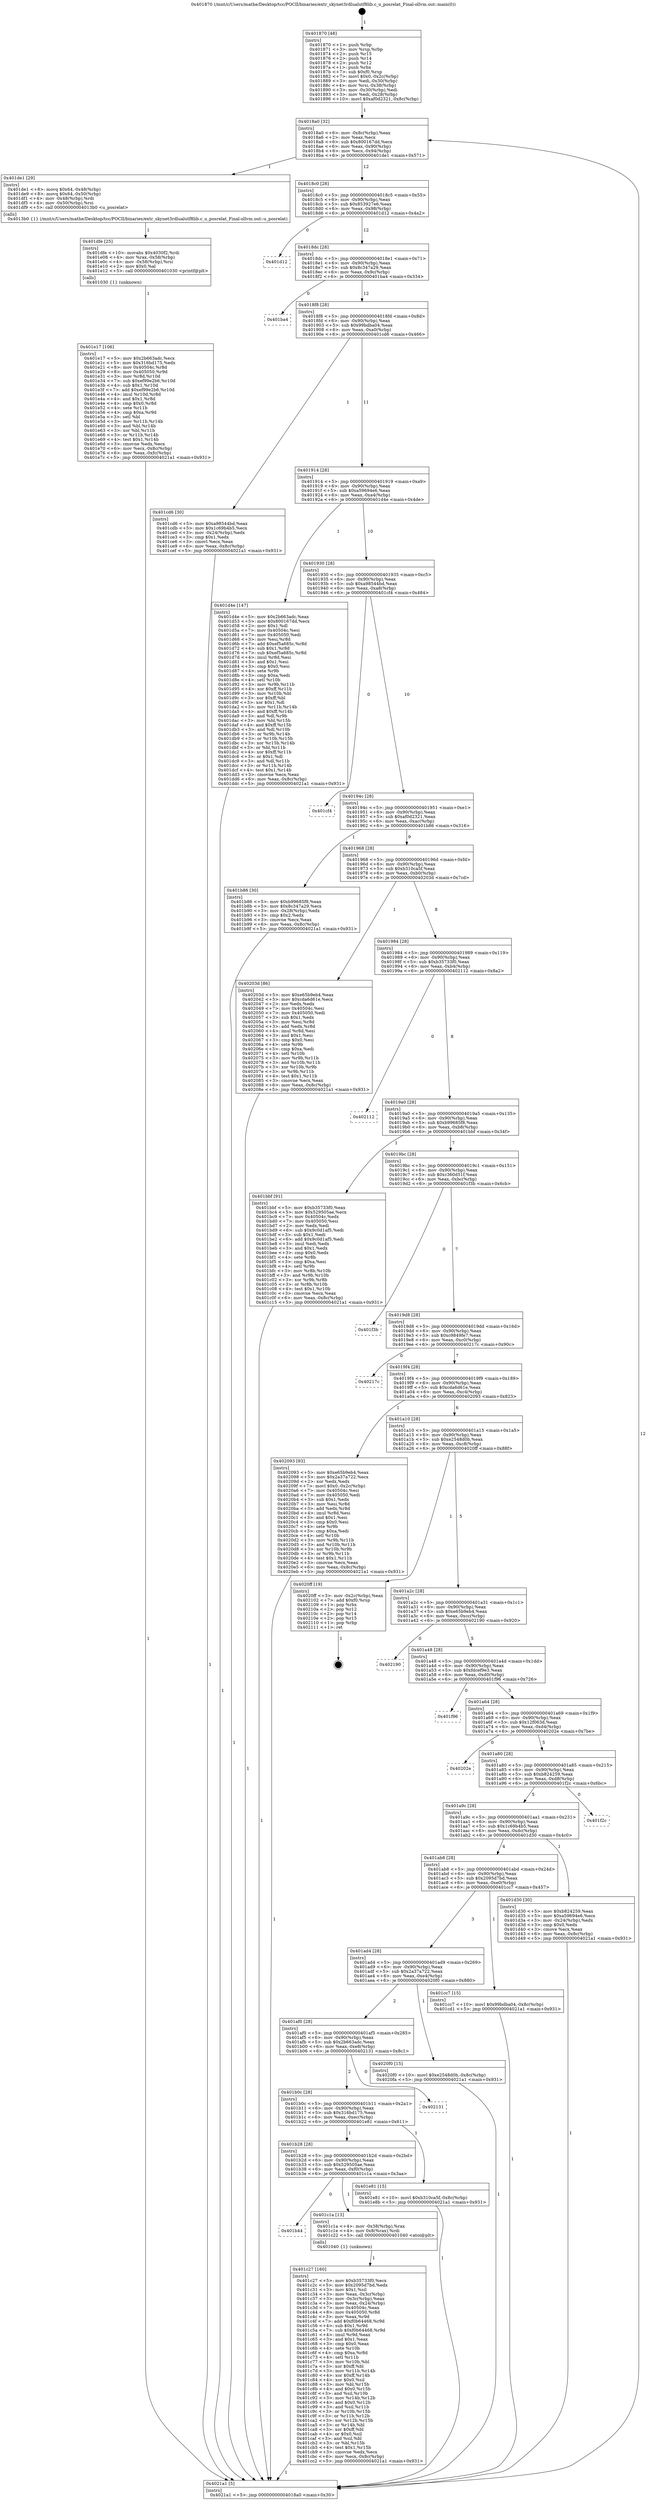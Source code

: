 digraph "0x401870" {
  label = "0x401870 (/mnt/c/Users/mathe/Desktop/tcc/POCII/binaries/extr_skynet3rdlualutf8lib.c_u_posrelat_Final-ollvm.out::main(0))"
  labelloc = "t"
  node[shape=record]

  Entry [label="",width=0.3,height=0.3,shape=circle,fillcolor=black,style=filled]
  "0x4018a0" [label="{
     0x4018a0 [32]\l
     | [instrs]\l
     &nbsp;&nbsp;0x4018a0 \<+6\>: mov -0x8c(%rbp),%eax\l
     &nbsp;&nbsp;0x4018a6 \<+2\>: mov %eax,%ecx\l
     &nbsp;&nbsp;0x4018a8 \<+6\>: sub $0x800167dd,%ecx\l
     &nbsp;&nbsp;0x4018ae \<+6\>: mov %eax,-0x90(%rbp)\l
     &nbsp;&nbsp;0x4018b4 \<+6\>: mov %ecx,-0x94(%rbp)\l
     &nbsp;&nbsp;0x4018ba \<+6\>: je 0000000000401de1 \<main+0x571\>\l
  }"]
  "0x401de1" [label="{
     0x401de1 [29]\l
     | [instrs]\l
     &nbsp;&nbsp;0x401de1 \<+8\>: movq $0x64,-0x48(%rbp)\l
     &nbsp;&nbsp;0x401de9 \<+8\>: movq $0x64,-0x50(%rbp)\l
     &nbsp;&nbsp;0x401df1 \<+4\>: mov -0x48(%rbp),%rdi\l
     &nbsp;&nbsp;0x401df5 \<+4\>: mov -0x50(%rbp),%rsi\l
     &nbsp;&nbsp;0x401df9 \<+5\>: call 00000000004013b0 \<u_posrelat\>\l
     | [calls]\l
     &nbsp;&nbsp;0x4013b0 \{1\} (/mnt/c/Users/mathe/Desktop/tcc/POCII/binaries/extr_skynet3rdlualutf8lib.c_u_posrelat_Final-ollvm.out::u_posrelat)\l
  }"]
  "0x4018c0" [label="{
     0x4018c0 [28]\l
     | [instrs]\l
     &nbsp;&nbsp;0x4018c0 \<+5\>: jmp 00000000004018c5 \<main+0x55\>\l
     &nbsp;&nbsp;0x4018c5 \<+6\>: mov -0x90(%rbp),%eax\l
     &nbsp;&nbsp;0x4018cb \<+5\>: sub $0x853927e6,%eax\l
     &nbsp;&nbsp;0x4018d0 \<+6\>: mov %eax,-0x98(%rbp)\l
     &nbsp;&nbsp;0x4018d6 \<+6\>: je 0000000000401d12 \<main+0x4a2\>\l
  }"]
  Exit [label="",width=0.3,height=0.3,shape=circle,fillcolor=black,style=filled,peripheries=2]
  "0x401d12" [label="{
     0x401d12\l
  }", style=dashed]
  "0x4018dc" [label="{
     0x4018dc [28]\l
     | [instrs]\l
     &nbsp;&nbsp;0x4018dc \<+5\>: jmp 00000000004018e1 \<main+0x71\>\l
     &nbsp;&nbsp;0x4018e1 \<+6\>: mov -0x90(%rbp),%eax\l
     &nbsp;&nbsp;0x4018e7 \<+5\>: sub $0x8c347a29,%eax\l
     &nbsp;&nbsp;0x4018ec \<+6\>: mov %eax,-0x9c(%rbp)\l
     &nbsp;&nbsp;0x4018f2 \<+6\>: je 0000000000401ba4 \<main+0x334\>\l
  }"]
  "0x401e17" [label="{
     0x401e17 [106]\l
     | [instrs]\l
     &nbsp;&nbsp;0x401e17 \<+5\>: mov $0x2b663adc,%ecx\l
     &nbsp;&nbsp;0x401e1c \<+5\>: mov $0x316bd175,%edx\l
     &nbsp;&nbsp;0x401e21 \<+8\>: mov 0x40504c,%r8d\l
     &nbsp;&nbsp;0x401e29 \<+8\>: mov 0x405050,%r9d\l
     &nbsp;&nbsp;0x401e31 \<+3\>: mov %r8d,%r10d\l
     &nbsp;&nbsp;0x401e34 \<+7\>: sub $0xef99e2b6,%r10d\l
     &nbsp;&nbsp;0x401e3b \<+4\>: sub $0x1,%r10d\l
     &nbsp;&nbsp;0x401e3f \<+7\>: add $0xef99e2b6,%r10d\l
     &nbsp;&nbsp;0x401e46 \<+4\>: imul %r10d,%r8d\l
     &nbsp;&nbsp;0x401e4a \<+4\>: and $0x1,%r8d\l
     &nbsp;&nbsp;0x401e4e \<+4\>: cmp $0x0,%r8d\l
     &nbsp;&nbsp;0x401e52 \<+4\>: sete %r11b\l
     &nbsp;&nbsp;0x401e56 \<+4\>: cmp $0xa,%r9d\l
     &nbsp;&nbsp;0x401e5a \<+3\>: setl %bl\l
     &nbsp;&nbsp;0x401e5d \<+3\>: mov %r11b,%r14b\l
     &nbsp;&nbsp;0x401e60 \<+3\>: and %bl,%r14b\l
     &nbsp;&nbsp;0x401e63 \<+3\>: xor %bl,%r11b\l
     &nbsp;&nbsp;0x401e66 \<+3\>: or %r11b,%r14b\l
     &nbsp;&nbsp;0x401e69 \<+4\>: test $0x1,%r14b\l
     &nbsp;&nbsp;0x401e6d \<+3\>: cmovne %edx,%ecx\l
     &nbsp;&nbsp;0x401e70 \<+6\>: mov %ecx,-0x8c(%rbp)\l
     &nbsp;&nbsp;0x401e76 \<+6\>: mov %eax,-0xfc(%rbp)\l
     &nbsp;&nbsp;0x401e7c \<+5\>: jmp 00000000004021a1 \<main+0x931\>\l
  }"]
  "0x401ba4" [label="{
     0x401ba4\l
  }", style=dashed]
  "0x4018f8" [label="{
     0x4018f8 [28]\l
     | [instrs]\l
     &nbsp;&nbsp;0x4018f8 \<+5\>: jmp 00000000004018fd \<main+0x8d\>\l
     &nbsp;&nbsp;0x4018fd \<+6\>: mov -0x90(%rbp),%eax\l
     &nbsp;&nbsp;0x401903 \<+5\>: sub $0x99bdba04,%eax\l
     &nbsp;&nbsp;0x401908 \<+6\>: mov %eax,-0xa0(%rbp)\l
     &nbsp;&nbsp;0x40190e \<+6\>: je 0000000000401cd6 \<main+0x466\>\l
  }"]
  "0x401dfe" [label="{
     0x401dfe [25]\l
     | [instrs]\l
     &nbsp;&nbsp;0x401dfe \<+10\>: movabs $0x4030f2,%rdi\l
     &nbsp;&nbsp;0x401e08 \<+4\>: mov %rax,-0x58(%rbp)\l
     &nbsp;&nbsp;0x401e0c \<+4\>: mov -0x58(%rbp),%rsi\l
     &nbsp;&nbsp;0x401e10 \<+2\>: mov $0x0,%al\l
     &nbsp;&nbsp;0x401e12 \<+5\>: call 0000000000401030 \<printf@plt\>\l
     | [calls]\l
     &nbsp;&nbsp;0x401030 \{1\} (unknown)\l
  }"]
  "0x401cd6" [label="{
     0x401cd6 [30]\l
     | [instrs]\l
     &nbsp;&nbsp;0x401cd6 \<+5\>: mov $0xa98544bd,%eax\l
     &nbsp;&nbsp;0x401cdb \<+5\>: mov $0x1c69b4b5,%ecx\l
     &nbsp;&nbsp;0x401ce0 \<+3\>: mov -0x24(%rbp),%edx\l
     &nbsp;&nbsp;0x401ce3 \<+3\>: cmp $0x1,%edx\l
     &nbsp;&nbsp;0x401ce6 \<+3\>: cmovl %ecx,%eax\l
     &nbsp;&nbsp;0x401ce9 \<+6\>: mov %eax,-0x8c(%rbp)\l
     &nbsp;&nbsp;0x401cef \<+5\>: jmp 00000000004021a1 \<main+0x931\>\l
  }"]
  "0x401914" [label="{
     0x401914 [28]\l
     | [instrs]\l
     &nbsp;&nbsp;0x401914 \<+5\>: jmp 0000000000401919 \<main+0xa9\>\l
     &nbsp;&nbsp;0x401919 \<+6\>: mov -0x90(%rbp),%eax\l
     &nbsp;&nbsp;0x40191f \<+5\>: sub $0xa59694e6,%eax\l
     &nbsp;&nbsp;0x401924 \<+6\>: mov %eax,-0xa4(%rbp)\l
     &nbsp;&nbsp;0x40192a \<+6\>: je 0000000000401d4e \<main+0x4de\>\l
  }"]
  "0x401c27" [label="{
     0x401c27 [160]\l
     | [instrs]\l
     &nbsp;&nbsp;0x401c27 \<+5\>: mov $0xb35733f0,%ecx\l
     &nbsp;&nbsp;0x401c2c \<+5\>: mov $0x2095d7bd,%edx\l
     &nbsp;&nbsp;0x401c31 \<+3\>: mov $0x1,%sil\l
     &nbsp;&nbsp;0x401c34 \<+3\>: mov %eax,-0x3c(%rbp)\l
     &nbsp;&nbsp;0x401c37 \<+3\>: mov -0x3c(%rbp),%eax\l
     &nbsp;&nbsp;0x401c3a \<+3\>: mov %eax,-0x24(%rbp)\l
     &nbsp;&nbsp;0x401c3d \<+7\>: mov 0x40504c,%eax\l
     &nbsp;&nbsp;0x401c44 \<+8\>: mov 0x405050,%r8d\l
     &nbsp;&nbsp;0x401c4c \<+3\>: mov %eax,%r9d\l
     &nbsp;&nbsp;0x401c4f \<+7\>: add $0xf0b64468,%r9d\l
     &nbsp;&nbsp;0x401c56 \<+4\>: sub $0x1,%r9d\l
     &nbsp;&nbsp;0x401c5a \<+7\>: sub $0xf0b64468,%r9d\l
     &nbsp;&nbsp;0x401c61 \<+4\>: imul %r9d,%eax\l
     &nbsp;&nbsp;0x401c65 \<+3\>: and $0x1,%eax\l
     &nbsp;&nbsp;0x401c68 \<+3\>: cmp $0x0,%eax\l
     &nbsp;&nbsp;0x401c6b \<+4\>: sete %r10b\l
     &nbsp;&nbsp;0x401c6f \<+4\>: cmp $0xa,%r8d\l
     &nbsp;&nbsp;0x401c73 \<+4\>: setl %r11b\l
     &nbsp;&nbsp;0x401c77 \<+3\>: mov %r10b,%bl\l
     &nbsp;&nbsp;0x401c7a \<+3\>: xor $0xff,%bl\l
     &nbsp;&nbsp;0x401c7d \<+3\>: mov %r11b,%r14b\l
     &nbsp;&nbsp;0x401c80 \<+4\>: xor $0xff,%r14b\l
     &nbsp;&nbsp;0x401c84 \<+4\>: xor $0x0,%sil\l
     &nbsp;&nbsp;0x401c88 \<+3\>: mov %bl,%r15b\l
     &nbsp;&nbsp;0x401c8b \<+4\>: and $0x0,%r15b\l
     &nbsp;&nbsp;0x401c8f \<+3\>: and %sil,%r10b\l
     &nbsp;&nbsp;0x401c92 \<+3\>: mov %r14b,%r12b\l
     &nbsp;&nbsp;0x401c95 \<+4\>: and $0x0,%r12b\l
     &nbsp;&nbsp;0x401c99 \<+3\>: and %sil,%r11b\l
     &nbsp;&nbsp;0x401c9c \<+3\>: or %r10b,%r15b\l
     &nbsp;&nbsp;0x401c9f \<+3\>: or %r11b,%r12b\l
     &nbsp;&nbsp;0x401ca2 \<+3\>: xor %r12b,%r15b\l
     &nbsp;&nbsp;0x401ca5 \<+3\>: or %r14b,%bl\l
     &nbsp;&nbsp;0x401ca8 \<+3\>: xor $0xff,%bl\l
     &nbsp;&nbsp;0x401cab \<+4\>: or $0x0,%sil\l
     &nbsp;&nbsp;0x401caf \<+3\>: and %sil,%bl\l
     &nbsp;&nbsp;0x401cb2 \<+3\>: or %bl,%r15b\l
     &nbsp;&nbsp;0x401cb5 \<+4\>: test $0x1,%r15b\l
     &nbsp;&nbsp;0x401cb9 \<+3\>: cmovne %edx,%ecx\l
     &nbsp;&nbsp;0x401cbc \<+6\>: mov %ecx,-0x8c(%rbp)\l
     &nbsp;&nbsp;0x401cc2 \<+5\>: jmp 00000000004021a1 \<main+0x931\>\l
  }"]
  "0x401d4e" [label="{
     0x401d4e [147]\l
     | [instrs]\l
     &nbsp;&nbsp;0x401d4e \<+5\>: mov $0x2b663adc,%eax\l
     &nbsp;&nbsp;0x401d53 \<+5\>: mov $0x800167dd,%ecx\l
     &nbsp;&nbsp;0x401d58 \<+2\>: mov $0x1,%dl\l
     &nbsp;&nbsp;0x401d5a \<+7\>: mov 0x40504c,%esi\l
     &nbsp;&nbsp;0x401d61 \<+7\>: mov 0x405050,%edi\l
     &nbsp;&nbsp;0x401d68 \<+3\>: mov %esi,%r8d\l
     &nbsp;&nbsp;0x401d6b \<+7\>: add $0xef5a685c,%r8d\l
     &nbsp;&nbsp;0x401d72 \<+4\>: sub $0x1,%r8d\l
     &nbsp;&nbsp;0x401d76 \<+7\>: sub $0xef5a685c,%r8d\l
     &nbsp;&nbsp;0x401d7d \<+4\>: imul %r8d,%esi\l
     &nbsp;&nbsp;0x401d81 \<+3\>: and $0x1,%esi\l
     &nbsp;&nbsp;0x401d84 \<+3\>: cmp $0x0,%esi\l
     &nbsp;&nbsp;0x401d87 \<+4\>: sete %r9b\l
     &nbsp;&nbsp;0x401d8b \<+3\>: cmp $0xa,%edi\l
     &nbsp;&nbsp;0x401d8e \<+4\>: setl %r10b\l
     &nbsp;&nbsp;0x401d92 \<+3\>: mov %r9b,%r11b\l
     &nbsp;&nbsp;0x401d95 \<+4\>: xor $0xff,%r11b\l
     &nbsp;&nbsp;0x401d99 \<+3\>: mov %r10b,%bl\l
     &nbsp;&nbsp;0x401d9c \<+3\>: xor $0xff,%bl\l
     &nbsp;&nbsp;0x401d9f \<+3\>: xor $0x1,%dl\l
     &nbsp;&nbsp;0x401da2 \<+3\>: mov %r11b,%r14b\l
     &nbsp;&nbsp;0x401da5 \<+4\>: and $0xff,%r14b\l
     &nbsp;&nbsp;0x401da9 \<+3\>: and %dl,%r9b\l
     &nbsp;&nbsp;0x401dac \<+3\>: mov %bl,%r15b\l
     &nbsp;&nbsp;0x401daf \<+4\>: and $0xff,%r15b\l
     &nbsp;&nbsp;0x401db3 \<+3\>: and %dl,%r10b\l
     &nbsp;&nbsp;0x401db6 \<+3\>: or %r9b,%r14b\l
     &nbsp;&nbsp;0x401db9 \<+3\>: or %r10b,%r15b\l
     &nbsp;&nbsp;0x401dbc \<+3\>: xor %r15b,%r14b\l
     &nbsp;&nbsp;0x401dbf \<+3\>: or %bl,%r11b\l
     &nbsp;&nbsp;0x401dc2 \<+4\>: xor $0xff,%r11b\l
     &nbsp;&nbsp;0x401dc6 \<+3\>: or $0x1,%dl\l
     &nbsp;&nbsp;0x401dc9 \<+3\>: and %dl,%r11b\l
     &nbsp;&nbsp;0x401dcc \<+3\>: or %r11b,%r14b\l
     &nbsp;&nbsp;0x401dcf \<+4\>: test $0x1,%r14b\l
     &nbsp;&nbsp;0x401dd3 \<+3\>: cmovne %ecx,%eax\l
     &nbsp;&nbsp;0x401dd6 \<+6\>: mov %eax,-0x8c(%rbp)\l
     &nbsp;&nbsp;0x401ddc \<+5\>: jmp 00000000004021a1 \<main+0x931\>\l
  }"]
  "0x401930" [label="{
     0x401930 [28]\l
     | [instrs]\l
     &nbsp;&nbsp;0x401930 \<+5\>: jmp 0000000000401935 \<main+0xc5\>\l
     &nbsp;&nbsp;0x401935 \<+6\>: mov -0x90(%rbp),%eax\l
     &nbsp;&nbsp;0x40193b \<+5\>: sub $0xa98544bd,%eax\l
     &nbsp;&nbsp;0x401940 \<+6\>: mov %eax,-0xa8(%rbp)\l
     &nbsp;&nbsp;0x401946 \<+6\>: je 0000000000401cf4 \<main+0x484\>\l
  }"]
  "0x401b44" [label="{
     0x401b44\l
  }", style=dashed]
  "0x401cf4" [label="{
     0x401cf4\l
  }", style=dashed]
  "0x40194c" [label="{
     0x40194c [28]\l
     | [instrs]\l
     &nbsp;&nbsp;0x40194c \<+5\>: jmp 0000000000401951 \<main+0xe1\>\l
     &nbsp;&nbsp;0x401951 \<+6\>: mov -0x90(%rbp),%eax\l
     &nbsp;&nbsp;0x401957 \<+5\>: sub $0xaf0d2321,%eax\l
     &nbsp;&nbsp;0x40195c \<+6\>: mov %eax,-0xac(%rbp)\l
     &nbsp;&nbsp;0x401962 \<+6\>: je 0000000000401b86 \<main+0x316\>\l
  }"]
  "0x401c1a" [label="{
     0x401c1a [13]\l
     | [instrs]\l
     &nbsp;&nbsp;0x401c1a \<+4\>: mov -0x38(%rbp),%rax\l
     &nbsp;&nbsp;0x401c1e \<+4\>: mov 0x8(%rax),%rdi\l
     &nbsp;&nbsp;0x401c22 \<+5\>: call 0000000000401040 \<atoi@plt\>\l
     | [calls]\l
     &nbsp;&nbsp;0x401040 \{1\} (unknown)\l
  }"]
  "0x401b86" [label="{
     0x401b86 [30]\l
     | [instrs]\l
     &nbsp;&nbsp;0x401b86 \<+5\>: mov $0xb99685f8,%eax\l
     &nbsp;&nbsp;0x401b8b \<+5\>: mov $0x8c347a29,%ecx\l
     &nbsp;&nbsp;0x401b90 \<+3\>: mov -0x28(%rbp),%edx\l
     &nbsp;&nbsp;0x401b93 \<+3\>: cmp $0x2,%edx\l
     &nbsp;&nbsp;0x401b96 \<+3\>: cmovne %ecx,%eax\l
     &nbsp;&nbsp;0x401b99 \<+6\>: mov %eax,-0x8c(%rbp)\l
     &nbsp;&nbsp;0x401b9f \<+5\>: jmp 00000000004021a1 \<main+0x931\>\l
  }"]
  "0x401968" [label="{
     0x401968 [28]\l
     | [instrs]\l
     &nbsp;&nbsp;0x401968 \<+5\>: jmp 000000000040196d \<main+0xfd\>\l
     &nbsp;&nbsp;0x40196d \<+6\>: mov -0x90(%rbp),%eax\l
     &nbsp;&nbsp;0x401973 \<+5\>: sub $0xb310ca5f,%eax\l
     &nbsp;&nbsp;0x401978 \<+6\>: mov %eax,-0xb0(%rbp)\l
     &nbsp;&nbsp;0x40197e \<+6\>: je 000000000040203d \<main+0x7cd\>\l
  }"]
  "0x4021a1" [label="{
     0x4021a1 [5]\l
     | [instrs]\l
     &nbsp;&nbsp;0x4021a1 \<+5\>: jmp 00000000004018a0 \<main+0x30\>\l
  }"]
  "0x401870" [label="{
     0x401870 [48]\l
     | [instrs]\l
     &nbsp;&nbsp;0x401870 \<+1\>: push %rbp\l
     &nbsp;&nbsp;0x401871 \<+3\>: mov %rsp,%rbp\l
     &nbsp;&nbsp;0x401874 \<+2\>: push %r15\l
     &nbsp;&nbsp;0x401876 \<+2\>: push %r14\l
     &nbsp;&nbsp;0x401878 \<+2\>: push %r12\l
     &nbsp;&nbsp;0x40187a \<+1\>: push %rbx\l
     &nbsp;&nbsp;0x40187b \<+7\>: sub $0xf0,%rsp\l
     &nbsp;&nbsp;0x401882 \<+7\>: movl $0x0,-0x2c(%rbp)\l
     &nbsp;&nbsp;0x401889 \<+3\>: mov %edi,-0x30(%rbp)\l
     &nbsp;&nbsp;0x40188c \<+4\>: mov %rsi,-0x38(%rbp)\l
     &nbsp;&nbsp;0x401890 \<+3\>: mov -0x30(%rbp),%edi\l
     &nbsp;&nbsp;0x401893 \<+3\>: mov %edi,-0x28(%rbp)\l
     &nbsp;&nbsp;0x401896 \<+10\>: movl $0xaf0d2321,-0x8c(%rbp)\l
  }"]
  "0x401b28" [label="{
     0x401b28 [28]\l
     | [instrs]\l
     &nbsp;&nbsp;0x401b28 \<+5\>: jmp 0000000000401b2d \<main+0x2bd\>\l
     &nbsp;&nbsp;0x401b2d \<+6\>: mov -0x90(%rbp),%eax\l
     &nbsp;&nbsp;0x401b33 \<+5\>: sub $0x529505ae,%eax\l
     &nbsp;&nbsp;0x401b38 \<+6\>: mov %eax,-0xf0(%rbp)\l
     &nbsp;&nbsp;0x401b3e \<+6\>: je 0000000000401c1a \<main+0x3aa\>\l
  }"]
  "0x40203d" [label="{
     0x40203d [86]\l
     | [instrs]\l
     &nbsp;&nbsp;0x40203d \<+5\>: mov $0xe65b9eb4,%eax\l
     &nbsp;&nbsp;0x402042 \<+5\>: mov $0xcda6d61e,%ecx\l
     &nbsp;&nbsp;0x402047 \<+2\>: xor %edx,%edx\l
     &nbsp;&nbsp;0x402049 \<+7\>: mov 0x40504c,%esi\l
     &nbsp;&nbsp;0x402050 \<+7\>: mov 0x405050,%edi\l
     &nbsp;&nbsp;0x402057 \<+3\>: sub $0x1,%edx\l
     &nbsp;&nbsp;0x40205a \<+3\>: mov %esi,%r8d\l
     &nbsp;&nbsp;0x40205d \<+3\>: add %edx,%r8d\l
     &nbsp;&nbsp;0x402060 \<+4\>: imul %r8d,%esi\l
     &nbsp;&nbsp;0x402064 \<+3\>: and $0x1,%esi\l
     &nbsp;&nbsp;0x402067 \<+3\>: cmp $0x0,%esi\l
     &nbsp;&nbsp;0x40206a \<+4\>: sete %r9b\l
     &nbsp;&nbsp;0x40206e \<+3\>: cmp $0xa,%edi\l
     &nbsp;&nbsp;0x402071 \<+4\>: setl %r10b\l
     &nbsp;&nbsp;0x402075 \<+3\>: mov %r9b,%r11b\l
     &nbsp;&nbsp;0x402078 \<+3\>: and %r10b,%r11b\l
     &nbsp;&nbsp;0x40207b \<+3\>: xor %r10b,%r9b\l
     &nbsp;&nbsp;0x40207e \<+3\>: or %r9b,%r11b\l
     &nbsp;&nbsp;0x402081 \<+4\>: test $0x1,%r11b\l
     &nbsp;&nbsp;0x402085 \<+3\>: cmovne %ecx,%eax\l
     &nbsp;&nbsp;0x402088 \<+6\>: mov %eax,-0x8c(%rbp)\l
     &nbsp;&nbsp;0x40208e \<+5\>: jmp 00000000004021a1 \<main+0x931\>\l
  }"]
  "0x401984" [label="{
     0x401984 [28]\l
     | [instrs]\l
     &nbsp;&nbsp;0x401984 \<+5\>: jmp 0000000000401989 \<main+0x119\>\l
     &nbsp;&nbsp;0x401989 \<+6\>: mov -0x90(%rbp),%eax\l
     &nbsp;&nbsp;0x40198f \<+5\>: sub $0xb35733f0,%eax\l
     &nbsp;&nbsp;0x401994 \<+6\>: mov %eax,-0xb4(%rbp)\l
     &nbsp;&nbsp;0x40199a \<+6\>: je 0000000000402112 \<main+0x8a2\>\l
  }"]
  "0x401e81" [label="{
     0x401e81 [15]\l
     | [instrs]\l
     &nbsp;&nbsp;0x401e81 \<+10\>: movl $0xb310ca5f,-0x8c(%rbp)\l
     &nbsp;&nbsp;0x401e8b \<+5\>: jmp 00000000004021a1 \<main+0x931\>\l
  }"]
  "0x402112" [label="{
     0x402112\l
  }", style=dashed]
  "0x4019a0" [label="{
     0x4019a0 [28]\l
     | [instrs]\l
     &nbsp;&nbsp;0x4019a0 \<+5\>: jmp 00000000004019a5 \<main+0x135\>\l
     &nbsp;&nbsp;0x4019a5 \<+6\>: mov -0x90(%rbp),%eax\l
     &nbsp;&nbsp;0x4019ab \<+5\>: sub $0xb99685f8,%eax\l
     &nbsp;&nbsp;0x4019b0 \<+6\>: mov %eax,-0xb8(%rbp)\l
     &nbsp;&nbsp;0x4019b6 \<+6\>: je 0000000000401bbf \<main+0x34f\>\l
  }"]
  "0x401b0c" [label="{
     0x401b0c [28]\l
     | [instrs]\l
     &nbsp;&nbsp;0x401b0c \<+5\>: jmp 0000000000401b11 \<main+0x2a1\>\l
     &nbsp;&nbsp;0x401b11 \<+6\>: mov -0x90(%rbp),%eax\l
     &nbsp;&nbsp;0x401b17 \<+5\>: sub $0x316bd175,%eax\l
     &nbsp;&nbsp;0x401b1c \<+6\>: mov %eax,-0xec(%rbp)\l
     &nbsp;&nbsp;0x401b22 \<+6\>: je 0000000000401e81 \<main+0x611\>\l
  }"]
  "0x401bbf" [label="{
     0x401bbf [91]\l
     | [instrs]\l
     &nbsp;&nbsp;0x401bbf \<+5\>: mov $0xb35733f0,%eax\l
     &nbsp;&nbsp;0x401bc4 \<+5\>: mov $0x529505ae,%ecx\l
     &nbsp;&nbsp;0x401bc9 \<+7\>: mov 0x40504c,%edx\l
     &nbsp;&nbsp;0x401bd0 \<+7\>: mov 0x405050,%esi\l
     &nbsp;&nbsp;0x401bd7 \<+2\>: mov %edx,%edi\l
     &nbsp;&nbsp;0x401bd9 \<+6\>: sub $0x9c0d1af5,%edi\l
     &nbsp;&nbsp;0x401bdf \<+3\>: sub $0x1,%edi\l
     &nbsp;&nbsp;0x401be2 \<+6\>: add $0x9c0d1af5,%edi\l
     &nbsp;&nbsp;0x401be8 \<+3\>: imul %edi,%edx\l
     &nbsp;&nbsp;0x401beb \<+3\>: and $0x1,%edx\l
     &nbsp;&nbsp;0x401bee \<+3\>: cmp $0x0,%edx\l
     &nbsp;&nbsp;0x401bf1 \<+4\>: sete %r8b\l
     &nbsp;&nbsp;0x401bf5 \<+3\>: cmp $0xa,%esi\l
     &nbsp;&nbsp;0x401bf8 \<+4\>: setl %r9b\l
     &nbsp;&nbsp;0x401bfc \<+3\>: mov %r8b,%r10b\l
     &nbsp;&nbsp;0x401bff \<+3\>: and %r9b,%r10b\l
     &nbsp;&nbsp;0x401c02 \<+3\>: xor %r9b,%r8b\l
     &nbsp;&nbsp;0x401c05 \<+3\>: or %r8b,%r10b\l
     &nbsp;&nbsp;0x401c08 \<+4\>: test $0x1,%r10b\l
     &nbsp;&nbsp;0x401c0c \<+3\>: cmovne %ecx,%eax\l
     &nbsp;&nbsp;0x401c0f \<+6\>: mov %eax,-0x8c(%rbp)\l
     &nbsp;&nbsp;0x401c15 \<+5\>: jmp 00000000004021a1 \<main+0x931\>\l
  }"]
  "0x4019bc" [label="{
     0x4019bc [28]\l
     | [instrs]\l
     &nbsp;&nbsp;0x4019bc \<+5\>: jmp 00000000004019c1 \<main+0x151\>\l
     &nbsp;&nbsp;0x4019c1 \<+6\>: mov -0x90(%rbp),%eax\l
     &nbsp;&nbsp;0x4019c7 \<+5\>: sub $0xc360d51f,%eax\l
     &nbsp;&nbsp;0x4019cc \<+6\>: mov %eax,-0xbc(%rbp)\l
     &nbsp;&nbsp;0x4019d2 \<+6\>: je 0000000000401f3b \<main+0x6cb\>\l
  }"]
  "0x402131" [label="{
     0x402131\l
  }", style=dashed]
  "0x401f3b" [label="{
     0x401f3b\l
  }", style=dashed]
  "0x4019d8" [label="{
     0x4019d8 [28]\l
     | [instrs]\l
     &nbsp;&nbsp;0x4019d8 \<+5\>: jmp 00000000004019dd \<main+0x16d\>\l
     &nbsp;&nbsp;0x4019dd \<+6\>: mov -0x90(%rbp),%eax\l
     &nbsp;&nbsp;0x4019e3 \<+5\>: sub $0xc9849fe7,%eax\l
     &nbsp;&nbsp;0x4019e8 \<+6\>: mov %eax,-0xc0(%rbp)\l
     &nbsp;&nbsp;0x4019ee \<+6\>: je 000000000040217c \<main+0x90c\>\l
  }"]
  "0x401af0" [label="{
     0x401af0 [28]\l
     | [instrs]\l
     &nbsp;&nbsp;0x401af0 \<+5\>: jmp 0000000000401af5 \<main+0x285\>\l
     &nbsp;&nbsp;0x401af5 \<+6\>: mov -0x90(%rbp),%eax\l
     &nbsp;&nbsp;0x401afb \<+5\>: sub $0x2b663adc,%eax\l
     &nbsp;&nbsp;0x401b00 \<+6\>: mov %eax,-0xe8(%rbp)\l
     &nbsp;&nbsp;0x401b06 \<+6\>: je 0000000000402131 \<main+0x8c1\>\l
  }"]
  "0x40217c" [label="{
     0x40217c\l
  }", style=dashed]
  "0x4019f4" [label="{
     0x4019f4 [28]\l
     | [instrs]\l
     &nbsp;&nbsp;0x4019f4 \<+5\>: jmp 00000000004019f9 \<main+0x189\>\l
     &nbsp;&nbsp;0x4019f9 \<+6\>: mov -0x90(%rbp),%eax\l
     &nbsp;&nbsp;0x4019ff \<+5\>: sub $0xcda6d61e,%eax\l
     &nbsp;&nbsp;0x401a04 \<+6\>: mov %eax,-0xc4(%rbp)\l
     &nbsp;&nbsp;0x401a0a \<+6\>: je 0000000000402093 \<main+0x823\>\l
  }"]
  "0x4020f0" [label="{
     0x4020f0 [15]\l
     | [instrs]\l
     &nbsp;&nbsp;0x4020f0 \<+10\>: movl $0xe2548d0b,-0x8c(%rbp)\l
     &nbsp;&nbsp;0x4020fa \<+5\>: jmp 00000000004021a1 \<main+0x931\>\l
  }"]
  "0x402093" [label="{
     0x402093 [93]\l
     | [instrs]\l
     &nbsp;&nbsp;0x402093 \<+5\>: mov $0xe65b9eb4,%eax\l
     &nbsp;&nbsp;0x402098 \<+5\>: mov $0x2a37a722,%ecx\l
     &nbsp;&nbsp;0x40209d \<+2\>: xor %edx,%edx\l
     &nbsp;&nbsp;0x40209f \<+7\>: movl $0x0,-0x2c(%rbp)\l
     &nbsp;&nbsp;0x4020a6 \<+7\>: mov 0x40504c,%esi\l
     &nbsp;&nbsp;0x4020ad \<+7\>: mov 0x405050,%edi\l
     &nbsp;&nbsp;0x4020b4 \<+3\>: sub $0x1,%edx\l
     &nbsp;&nbsp;0x4020b7 \<+3\>: mov %esi,%r8d\l
     &nbsp;&nbsp;0x4020ba \<+3\>: add %edx,%r8d\l
     &nbsp;&nbsp;0x4020bd \<+4\>: imul %r8d,%esi\l
     &nbsp;&nbsp;0x4020c1 \<+3\>: and $0x1,%esi\l
     &nbsp;&nbsp;0x4020c4 \<+3\>: cmp $0x0,%esi\l
     &nbsp;&nbsp;0x4020c7 \<+4\>: sete %r9b\l
     &nbsp;&nbsp;0x4020cb \<+3\>: cmp $0xa,%edi\l
     &nbsp;&nbsp;0x4020ce \<+4\>: setl %r10b\l
     &nbsp;&nbsp;0x4020d2 \<+3\>: mov %r9b,%r11b\l
     &nbsp;&nbsp;0x4020d5 \<+3\>: and %r10b,%r11b\l
     &nbsp;&nbsp;0x4020d8 \<+3\>: xor %r10b,%r9b\l
     &nbsp;&nbsp;0x4020db \<+3\>: or %r9b,%r11b\l
     &nbsp;&nbsp;0x4020de \<+4\>: test $0x1,%r11b\l
     &nbsp;&nbsp;0x4020e2 \<+3\>: cmovne %ecx,%eax\l
     &nbsp;&nbsp;0x4020e5 \<+6\>: mov %eax,-0x8c(%rbp)\l
     &nbsp;&nbsp;0x4020eb \<+5\>: jmp 00000000004021a1 \<main+0x931\>\l
  }"]
  "0x401a10" [label="{
     0x401a10 [28]\l
     | [instrs]\l
     &nbsp;&nbsp;0x401a10 \<+5\>: jmp 0000000000401a15 \<main+0x1a5\>\l
     &nbsp;&nbsp;0x401a15 \<+6\>: mov -0x90(%rbp),%eax\l
     &nbsp;&nbsp;0x401a1b \<+5\>: sub $0xe2548d0b,%eax\l
     &nbsp;&nbsp;0x401a20 \<+6\>: mov %eax,-0xc8(%rbp)\l
     &nbsp;&nbsp;0x401a26 \<+6\>: je 00000000004020ff \<main+0x88f\>\l
  }"]
  "0x401ad4" [label="{
     0x401ad4 [28]\l
     | [instrs]\l
     &nbsp;&nbsp;0x401ad4 \<+5\>: jmp 0000000000401ad9 \<main+0x269\>\l
     &nbsp;&nbsp;0x401ad9 \<+6\>: mov -0x90(%rbp),%eax\l
     &nbsp;&nbsp;0x401adf \<+5\>: sub $0x2a37a722,%eax\l
     &nbsp;&nbsp;0x401ae4 \<+6\>: mov %eax,-0xe4(%rbp)\l
     &nbsp;&nbsp;0x401aea \<+6\>: je 00000000004020f0 \<main+0x880\>\l
  }"]
  "0x4020ff" [label="{
     0x4020ff [19]\l
     | [instrs]\l
     &nbsp;&nbsp;0x4020ff \<+3\>: mov -0x2c(%rbp),%eax\l
     &nbsp;&nbsp;0x402102 \<+7\>: add $0xf0,%rsp\l
     &nbsp;&nbsp;0x402109 \<+1\>: pop %rbx\l
     &nbsp;&nbsp;0x40210a \<+2\>: pop %r12\l
     &nbsp;&nbsp;0x40210c \<+2\>: pop %r14\l
     &nbsp;&nbsp;0x40210e \<+2\>: pop %r15\l
     &nbsp;&nbsp;0x402110 \<+1\>: pop %rbp\l
     &nbsp;&nbsp;0x402111 \<+1\>: ret\l
  }"]
  "0x401a2c" [label="{
     0x401a2c [28]\l
     | [instrs]\l
     &nbsp;&nbsp;0x401a2c \<+5\>: jmp 0000000000401a31 \<main+0x1c1\>\l
     &nbsp;&nbsp;0x401a31 \<+6\>: mov -0x90(%rbp),%eax\l
     &nbsp;&nbsp;0x401a37 \<+5\>: sub $0xe65b9eb4,%eax\l
     &nbsp;&nbsp;0x401a3c \<+6\>: mov %eax,-0xcc(%rbp)\l
     &nbsp;&nbsp;0x401a42 \<+6\>: je 0000000000402190 \<main+0x920\>\l
  }"]
  "0x401cc7" [label="{
     0x401cc7 [15]\l
     | [instrs]\l
     &nbsp;&nbsp;0x401cc7 \<+10\>: movl $0x99bdba04,-0x8c(%rbp)\l
     &nbsp;&nbsp;0x401cd1 \<+5\>: jmp 00000000004021a1 \<main+0x931\>\l
  }"]
  "0x402190" [label="{
     0x402190\l
  }", style=dashed]
  "0x401a48" [label="{
     0x401a48 [28]\l
     | [instrs]\l
     &nbsp;&nbsp;0x401a48 \<+5\>: jmp 0000000000401a4d \<main+0x1dd\>\l
     &nbsp;&nbsp;0x401a4d \<+6\>: mov -0x90(%rbp),%eax\l
     &nbsp;&nbsp;0x401a53 \<+5\>: sub $0xfdcef9e3,%eax\l
     &nbsp;&nbsp;0x401a58 \<+6\>: mov %eax,-0xd0(%rbp)\l
     &nbsp;&nbsp;0x401a5e \<+6\>: je 0000000000401f96 \<main+0x726\>\l
  }"]
  "0x401ab8" [label="{
     0x401ab8 [28]\l
     | [instrs]\l
     &nbsp;&nbsp;0x401ab8 \<+5\>: jmp 0000000000401abd \<main+0x24d\>\l
     &nbsp;&nbsp;0x401abd \<+6\>: mov -0x90(%rbp),%eax\l
     &nbsp;&nbsp;0x401ac3 \<+5\>: sub $0x2095d7bd,%eax\l
     &nbsp;&nbsp;0x401ac8 \<+6\>: mov %eax,-0xe0(%rbp)\l
     &nbsp;&nbsp;0x401ace \<+6\>: je 0000000000401cc7 \<main+0x457\>\l
  }"]
  "0x401f96" [label="{
     0x401f96\l
  }", style=dashed]
  "0x401a64" [label="{
     0x401a64 [28]\l
     | [instrs]\l
     &nbsp;&nbsp;0x401a64 \<+5\>: jmp 0000000000401a69 \<main+0x1f9\>\l
     &nbsp;&nbsp;0x401a69 \<+6\>: mov -0x90(%rbp),%eax\l
     &nbsp;&nbsp;0x401a6f \<+5\>: sub $0x12f063d,%eax\l
     &nbsp;&nbsp;0x401a74 \<+6\>: mov %eax,-0xd4(%rbp)\l
     &nbsp;&nbsp;0x401a7a \<+6\>: je 000000000040202e \<main+0x7be\>\l
  }"]
  "0x401d30" [label="{
     0x401d30 [30]\l
     | [instrs]\l
     &nbsp;&nbsp;0x401d30 \<+5\>: mov $0xb824259,%eax\l
     &nbsp;&nbsp;0x401d35 \<+5\>: mov $0xa59694e6,%ecx\l
     &nbsp;&nbsp;0x401d3a \<+3\>: mov -0x24(%rbp),%edx\l
     &nbsp;&nbsp;0x401d3d \<+3\>: cmp $0x0,%edx\l
     &nbsp;&nbsp;0x401d40 \<+3\>: cmove %ecx,%eax\l
     &nbsp;&nbsp;0x401d43 \<+6\>: mov %eax,-0x8c(%rbp)\l
     &nbsp;&nbsp;0x401d49 \<+5\>: jmp 00000000004021a1 \<main+0x931\>\l
  }"]
  "0x40202e" [label="{
     0x40202e\l
  }", style=dashed]
  "0x401a80" [label="{
     0x401a80 [28]\l
     | [instrs]\l
     &nbsp;&nbsp;0x401a80 \<+5\>: jmp 0000000000401a85 \<main+0x215\>\l
     &nbsp;&nbsp;0x401a85 \<+6\>: mov -0x90(%rbp),%eax\l
     &nbsp;&nbsp;0x401a8b \<+5\>: sub $0xb824259,%eax\l
     &nbsp;&nbsp;0x401a90 \<+6\>: mov %eax,-0xd8(%rbp)\l
     &nbsp;&nbsp;0x401a96 \<+6\>: je 0000000000401f2c \<main+0x6bc\>\l
  }"]
  "0x401a9c" [label="{
     0x401a9c [28]\l
     | [instrs]\l
     &nbsp;&nbsp;0x401a9c \<+5\>: jmp 0000000000401aa1 \<main+0x231\>\l
     &nbsp;&nbsp;0x401aa1 \<+6\>: mov -0x90(%rbp),%eax\l
     &nbsp;&nbsp;0x401aa7 \<+5\>: sub $0x1c69b4b5,%eax\l
     &nbsp;&nbsp;0x401aac \<+6\>: mov %eax,-0xdc(%rbp)\l
     &nbsp;&nbsp;0x401ab2 \<+6\>: je 0000000000401d30 \<main+0x4c0\>\l
  }"]
  "0x401f2c" [label="{
     0x401f2c\l
  }", style=dashed]
  Entry -> "0x401870" [label=" 1"]
  "0x4018a0" -> "0x401de1" [label=" 1"]
  "0x4018a0" -> "0x4018c0" [label=" 12"]
  "0x4020ff" -> Exit [label=" 1"]
  "0x4018c0" -> "0x401d12" [label=" 0"]
  "0x4018c0" -> "0x4018dc" [label=" 12"]
  "0x4020f0" -> "0x4021a1" [label=" 1"]
  "0x4018dc" -> "0x401ba4" [label=" 0"]
  "0x4018dc" -> "0x4018f8" [label=" 12"]
  "0x402093" -> "0x4021a1" [label=" 1"]
  "0x4018f8" -> "0x401cd6" [label=" 1"]
  "0x4018f8" -> "0x401914" [label=" 11"]
  "0x40203d" -> "0x4021a1" [label=" 1"]
  "0x401914" -> "0x401d4e" [label=" 1"]
  "0x401914" -> "0x401930" [label=" 10"]
  "0x401e81" -> "0x4021a1" [label=" 1"]
  "0x401930" -> "0x401cf4" [label=" 0"]
  "0x401930" -> "0x40194c" [label=" 10"]
  "0x401e17" -> "0x4021a1" [label=" 1"]
  "0x40194c" -> "0x401b86" [label=" 1"]
  "0x40194c" -> "0x401968" [label=" 9"]
  "0x401b86" -> "0x4021a1" [label=" 1"]
  "0x401870" -> "0x4018a0" [label=" 1"]
  "0x4021a1" -> "0x4018a0" [label=" 12"]
  "0x401dfe" -> "0x401e17" [label=" 1"]
  "0x401968" -> "0x40203d" [label=" 1"]
  "0x401968" -> "0x401984" [label=" 8"]
  "0x401d4e" -> "0x4021a1" [label=" 1"]
  "0x401984" -> "0x402112" [label=" 0"]
  "0x401984" -> "0x4019a0" [label=" 8"]
  "0x401d30" -> "0x4021a1" [label=" 1"]
  "0x4019a0" -> "0x401bbf" [label=" 1"]
  "0x4019a0" -> "0x4019bc" [label=" 7"]
  "0x401bbf" -> "0x4021a1" [label=" 1"]
  "0x401cc7" -> "0x4021a1" [label=" 1"]
  "0x4019bc" -> "0x401f3b" [label=" 0"]
  "0x4019bc" -> "0x4019d8" [label=" 7"]
  "0x401c27" -> "0x4021a1" [label=" 1"]
  "0x4019d8" -> "0x40217c" [label=" 0"]
  "0x4019d8" -> "0x4019f4" [label=" 7"]
  "0x401b28" -> "0x401b44" [label=" 0"]
  "0x4019f4" -> "0x402093" [label=" 1"]
  "0x4019f4" -> "0x401a10" [label=" 6"]
  "0x401b28" -> "0x401c1a" [label=" 1"]
  "0x401a10" -> "0x4020ff" [label=" 1"]
  "0x401a10" -> "0x401a2c" [label=" 5"]
  "0x401b0c" -> "0x401b28" [label=" 1"]
  "0x401a2c" -> "0x402190" [label=" 0"]
  "0x401a2c" -> "0x401a48" [label=" 5"]
  "0x401b0c" -> "0x401e81" [label=" 1"]
  "0x401a48" -> "0x401f96" [label=" 0"]
  "0x401a48" -> "0x401a64" [label=" 5"]
  "0x401af0" -> "0x401b0c" [label=" 2"]
  "0x401a64" -> "0x40202e" [label=" 0"]
  "0x401a64" -> "0x401a80" [label=" 5"]
  "0x401af0" -> "0x402131" [label=" 0"]
  "0x401a80" -> "0x401f2c" [label=" 0"]
  "0x401a80" -> "0x401a9c" [label=" 5"]
  "0x401c1a" -> "0x401c27" [label=" 1"]
  "0x401a9c" -> "0x401d30" [label=" 1"]
  "0x401a9c" -> "0x401ab8" [label=" 4"]
  "0x401cd6" -> "0x4021a1" [label=" 1"]
  "0x401ab8" -> "0x401cc7" [label=" 1"]
  "0x401ab8" -> "0x401ad4" [label=" 3"]
  "0x401de1" -> "0x401dfe" [label=" 1"]
  "0x401ad4" -> "0x4020f0" [label=" 1"]
  "0x401ad4" -> "0x401af0" [label=" 2"]
}
